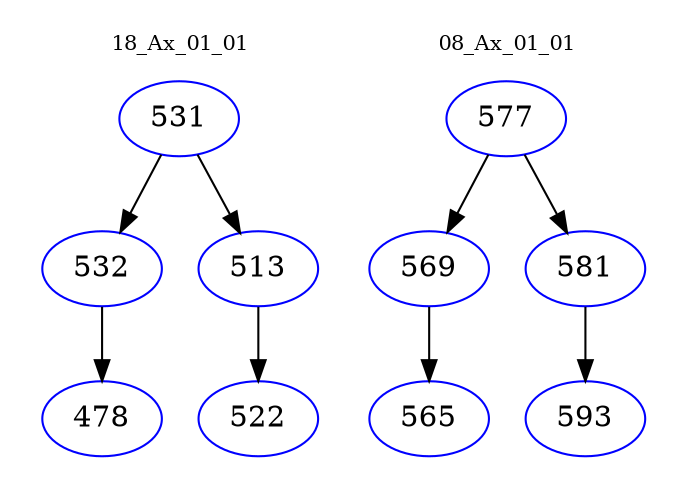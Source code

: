 digraph{
subgraph cluster_0 {
color = white
label = "18_Ax_01_01";
fontsize=10;
T0_531 [label="531", color="blue"]
T0_531 -> T0_532 [color="black"]
T0_532 [label="532", color="blue"]
T0_532 -> T0_478 [color="black"]
T0_478 [label="478", color="blue"]
T0_531 -> T0_513 [color="black"]
T0_513 [label="513", color="blue"]
T0_513 -> T0_522 [color="black"]
T0_522 [label="522", color="blue"]
}
subgraph cluster_1 {
color = white
label = "08_Ax_01_01";
fontsize=10;
T1_577 [label="577", color="blue"]
T1_577 -> T1_569 [color="black"]
T1_569 [label="569", color="blue"]
T1_569 -> T1_565 [color="black"]
T1_565 [label="565", color="blue"]
T1_577 -> T1_581 [color="black"]
T1_581 [label="581", color="blue"]
T1_581 -> T1_593 [color="black"]
T1_593 [label="593", color="blue"]
}
}

